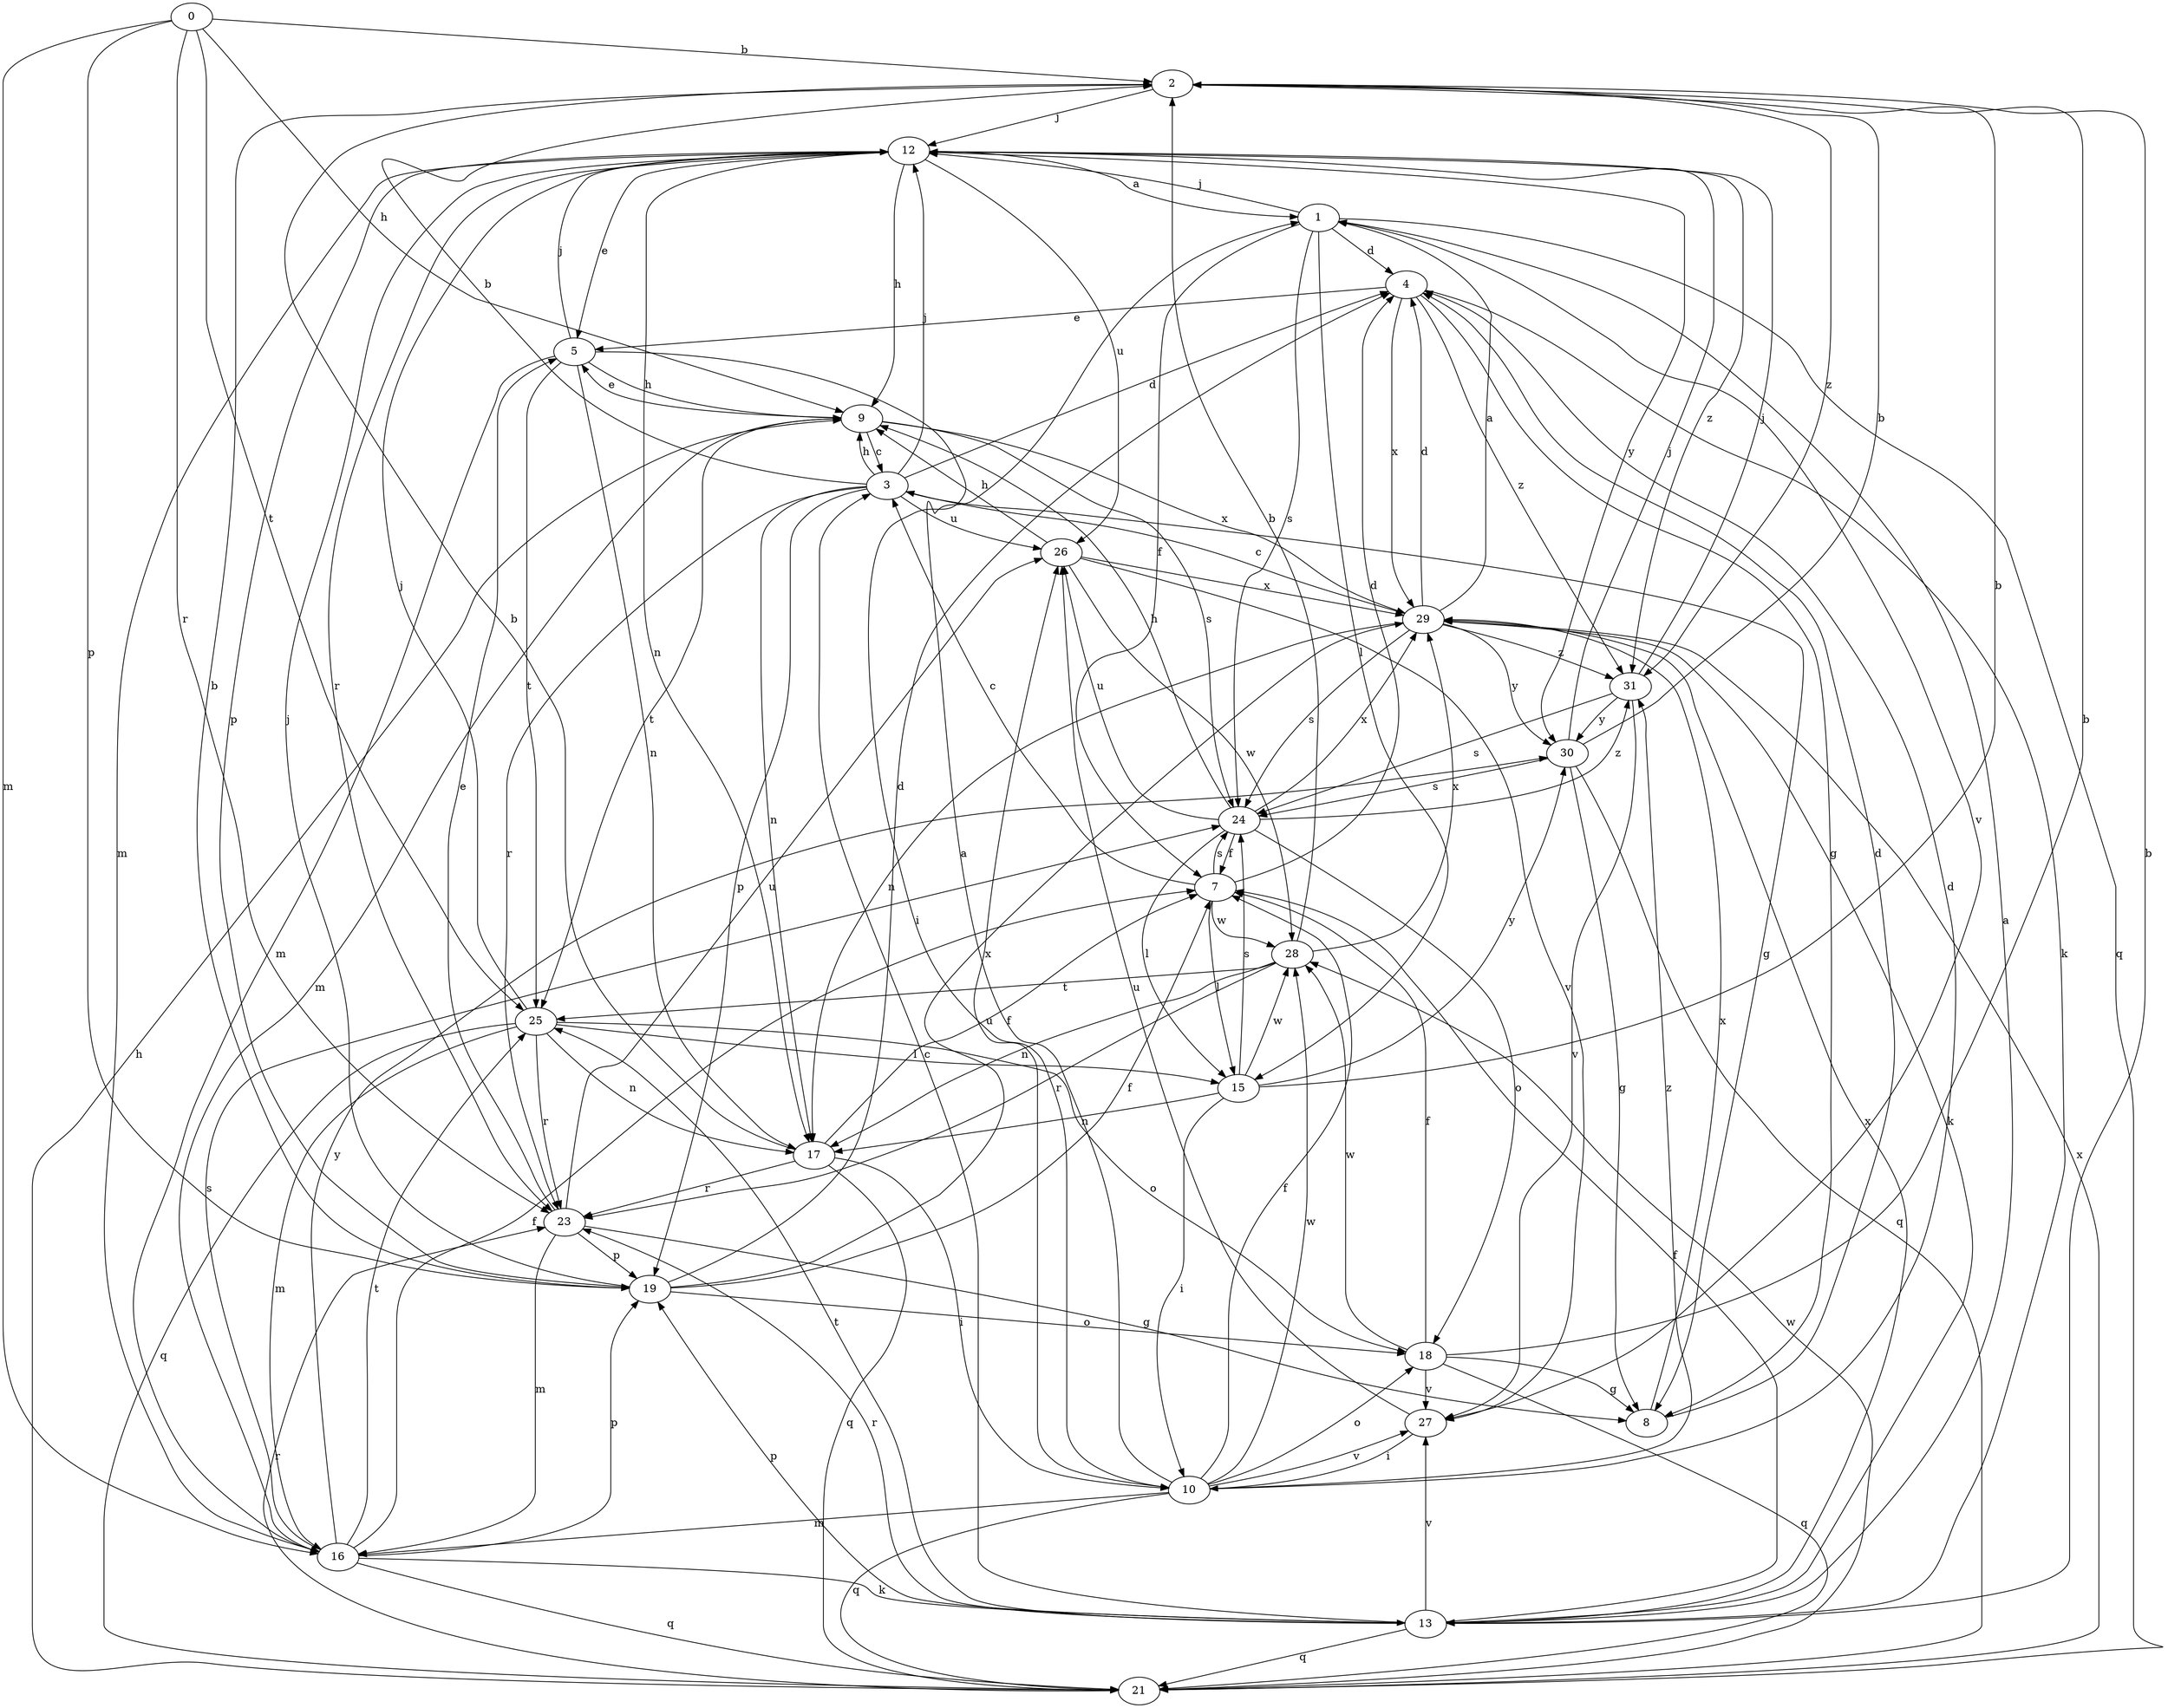 strict digraph  {
0;
1;
2;
3;
4;
5;
7;
8;
9;
10;
12;
13;
15;
16;
17;
18;
19;
21;
23;
24;
25;
26;
27;
28;
29;
30;
31;
0 -> 2  [label=b];
0 -> 9  [label=h];
0 -> 16  [label=m];
0 -> 19  [label=p];
0 -> 23  [label=r];
0 -> 25  [label=t];
1 -> 4  [label=d];
1 -> 7  [label=f];
1 -> 12  [label=j];
1 -> 15  [label=l];
1 -> 21  [label=q];
1 -> 24  [label=s];
1 -> 27  [label=v];
2 -> 12  [label=j];
2 -> 31  [label=z];
3 -> 2  [label=b];
3 -> 4  [label=d];
3 -> 8  [label=g];
3 -> 9  [label=h];
3 -> 12  [label=j];
3 -> 17  [label=n];
3 -> 19  [label=p];
3 -> 23  [label=r];
3 -> 26  [label=u];
4 -> 5  [label=e];
4 -> 8  [label=g];
4 -> 13  [label=k];
4 -> 29  [label=x];
4 -> 31  [label=z];
5 -> 9  [label=h];
5 -> 10  [label=i];
5 -> 12  [label=j];
5 -> 16  [label=m];
5 -> 17  [label=n];
5 -> 25  [label=t];
7 -> 3  [label=c];
7 -> 4  [label=d];
7 -> 15  [label=l];
7 -> 24  [label=s];
7 -> 28  [label=w];
8 -> 4  [label=d];
8 -> 29  [label=x];
9 -> 3  [label=c];
9 -> 5  [label=e];
9 -> 16  [label=m];
9 -> 24  [label=s];
9 -> 25  [label=t];
9 -> 29  [label=x];
10 -> 1  [label=a];
10 -> 4  [label=d];
10 -> 7  [label=f];
10 -> 16  [label=m];
10 -> 18  [label=o];
10 -> 21  [label=q];
10 -> 26  [label=u];
10 -> 27  [label=v];
10 -> 28  [label=w];
10 -> 31  [label=z];
12 -> 1  [label=a];
12 -> 5  [label=e];
12 -> 9  [label=h];
12 -> 16  [label=m];
12 -> 17  [label=n];
12 -> 19  [label=p];
12 -> 23  [label=r];
12 -> 26  [label=u];
12 -> 30  [label=y];
12 -> 31  [label=z];
13 -> 1  [label=a];
13 -> 2  [label=b];
13 -> 3  [label=c];
13 -> 7  [label=f];
13 -> 19  [label=p];
13 -> 21  [label=q];
13 -> 23  [label=r];
13 -> 25  [label=t];
13 -> 27  [label=v];
13 -> 29  [label=x];
15 -> 2  [label=b];
15 -> 10  [label=i];
15 -> 17  [label=n];
15 -> 24  [label=s];
15 -> 28  [label=w];
15 -> 30  [label=y];
16 -> 7  [label=f];
16 -> 13  [label=k];
16 -> 19  [label=p];
16 -> 21  [label=q];
16 -> 24  [label=s];
16 -> 25  [label=t];
16 -> 30  [label=y];
17 -> 2  [label=b];
17 -> 7  [label=f];
17 -> 10  [label=i];
17 -> 21  [label=q];
17 -> 23  [label=r];
18 -> 2  [label=b];
18 -> 7  [label=f];
18 -> 8  [label=g];
18 -> 21  [label=q];
18 -> 27  [label=v];
18 -> 28  [label=w];
19 -> 2  [label=b];
19 -> 4  [label=d];
19 -> 7  [label=f];
19 -> 12  [label=j];
19 -> 18  [label=o];
19 -> 29  [label=x];
21 -> 9  [label=h];
21 -> 23  [label=r];
21 -> 28  [label=w];
21 -> 29  [label=x];
23 -> 5  [label=e];
23 -> 8  [label=g];
23 -> 16  [label=m];
23 -> 19  [label=p];
23 -> 26  [label=u];
24 -> 7  [label=f];
24 -> 9  [label=h];
24 -> 15  [label=l];
24 -> 18  [label=o];
24 -> 26  [label=u];
24 -> 29  [label=x];
24 -> 31  [label=z];
25 -> 12  [label=j];
25 -> 15  [label=l];
25 -> 16  [label=m];
25 -> 17  [label=n];
25 -> 18  [label=o];
25 -> 21  [label=q];
25 -> 23  [label=r];
26 -> 9  [label=h];
26 -> 27  [label=v];
26 -> 28  [label=w];
26 -> 29  [label=x];
27 -> 10  [label=i];
27 -> 26  [label=u];
28 -> 2  [label=b];
28 -> 17  [label=n];
28 -> 23  [label=r];
28 -> 25  [label=t];
28 -> 29  [label=x];
29 -> 1  [label=a];
29 -> 3  [label=c];
29 -> 4  [label=d];
29 -> 13  [label=k];
29 -> 17  [label=n];
29 -> 24  [label=s];
29 -> 30  [label=y];
29 -> 31  [label=z];
30 -> 2  [label=b];
30 -> 8  [label=g];
30 -> 12  [label=j];
30 -> 21  [label=q];
30 -> 24  [label=s];
31 -> 12  [label=j];
31 -> 24  [label=s];
31 -> 27  [label=v];
31 -> 30  [label=y];
}

